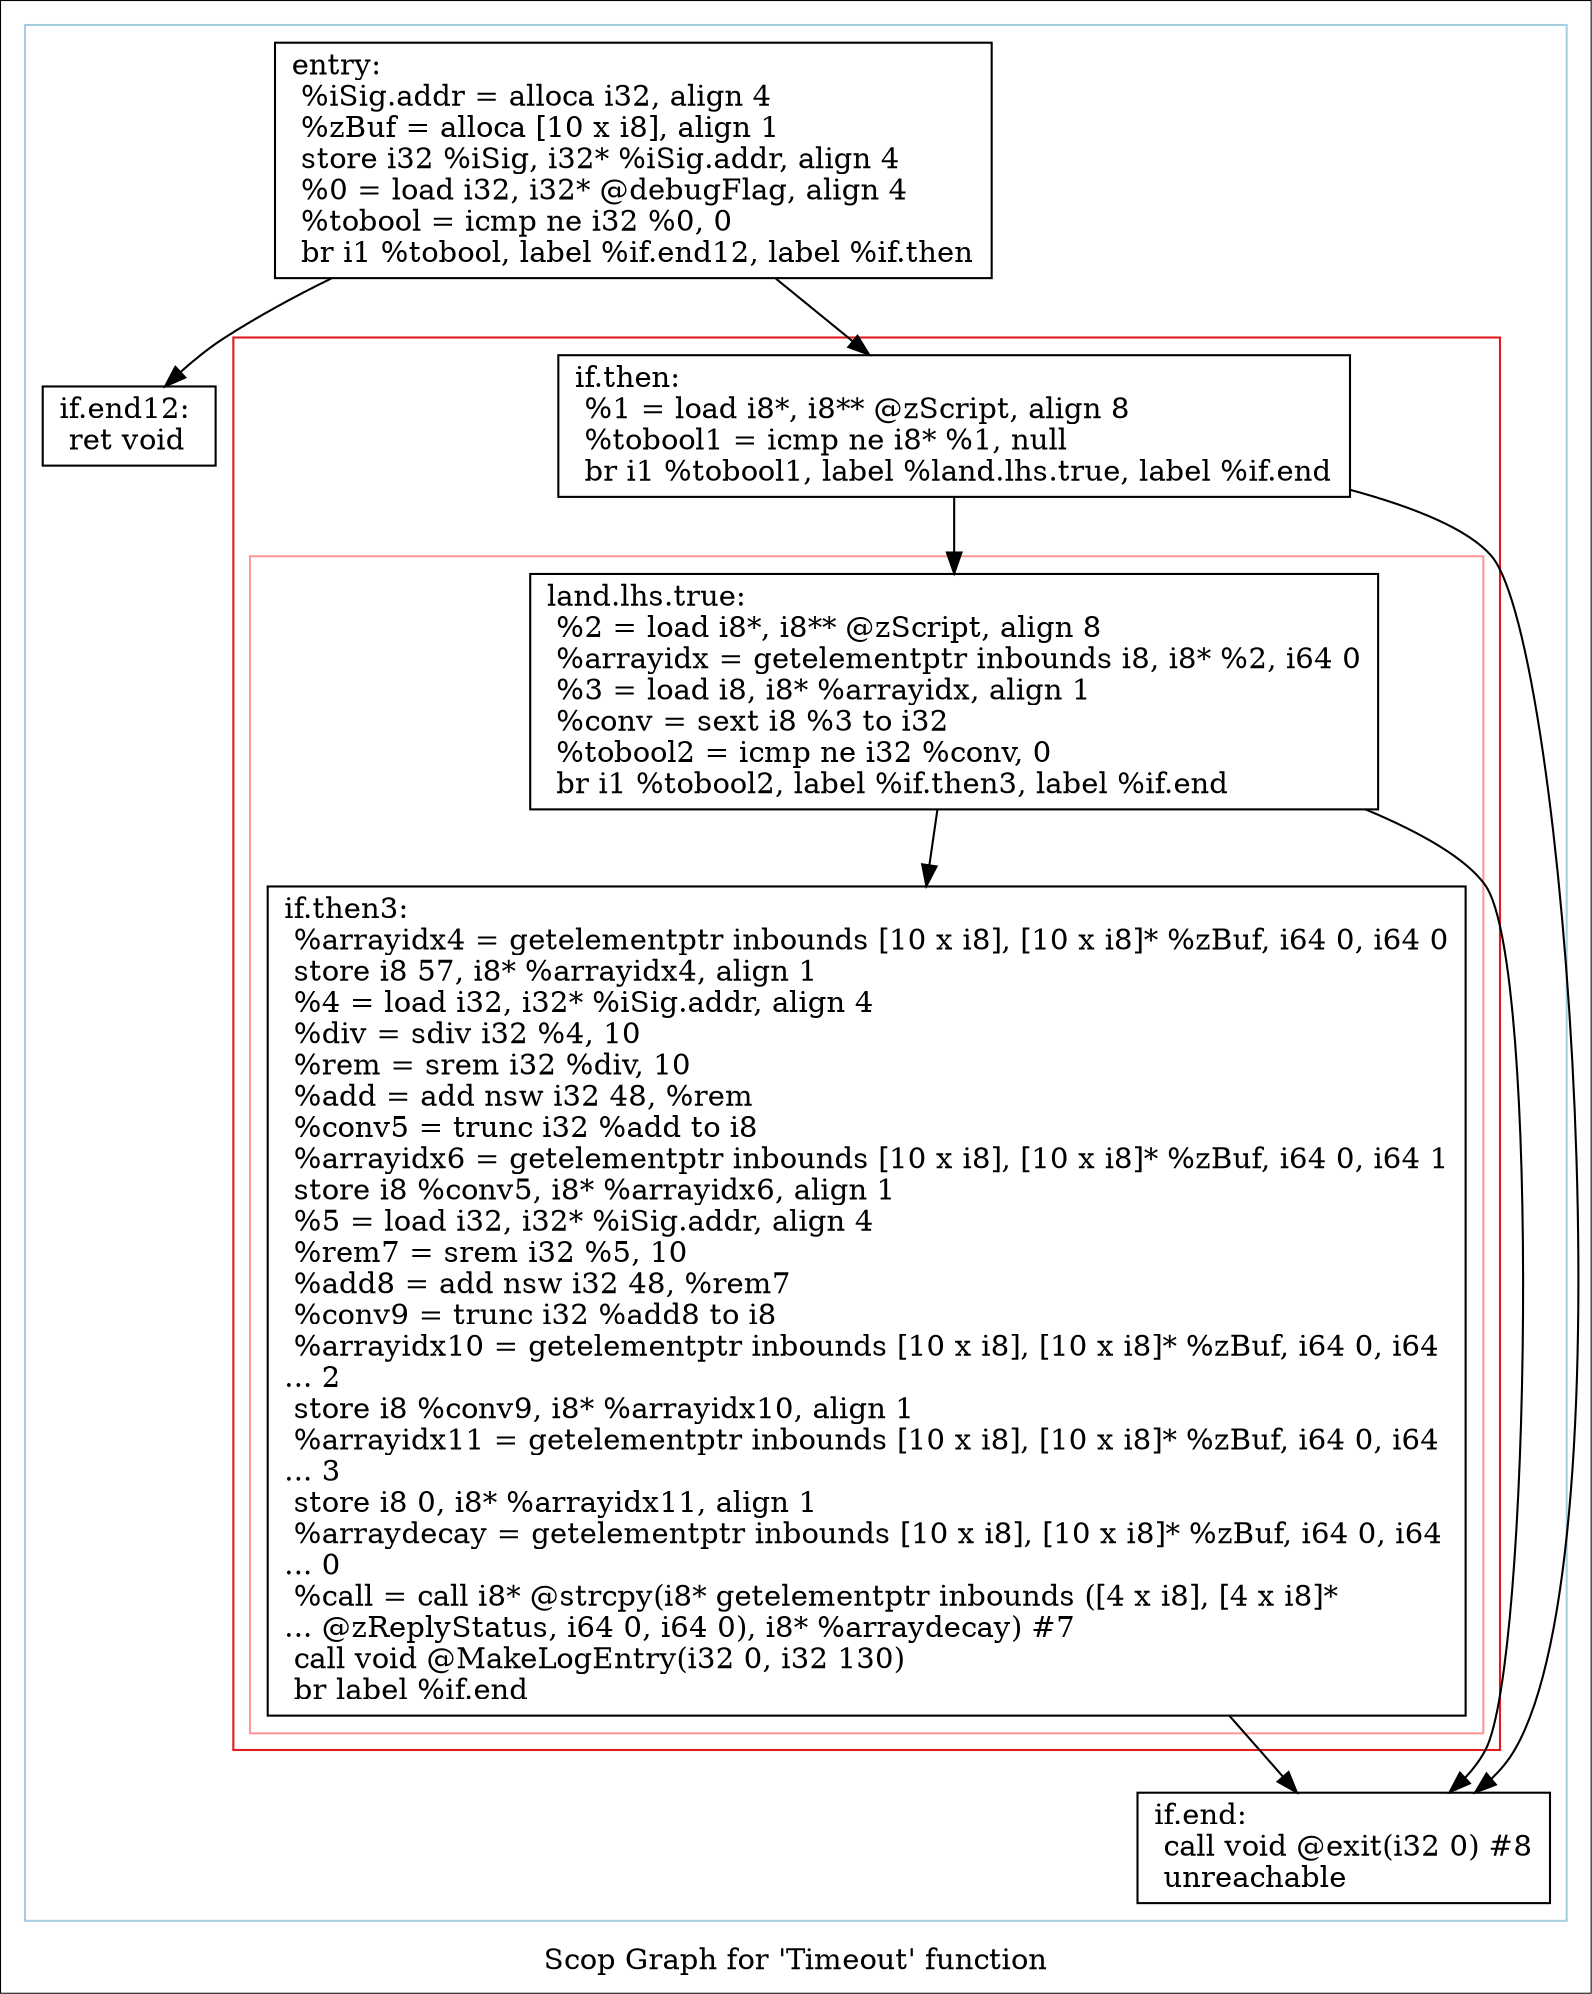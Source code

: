 digraph "Scop Graph for 'Timeout' function" {
	label="Scop Graph for 'Timeout' function";

	Node0x2033b60 [shape=record,label="{entry:\l  %iSig.addr = alloca i32, align 4\l  %zBuf = alloca [10 x i8], align 1\l  store i32 %iSig, i32* %iSig.addr, align 4\l  %0 = load i32, i32* @debugFlag, align 4\l  %tobool = icmp ne i32 %0, 0\l  br i1 %tobool, label %if.end12, label %if.then\l}"];
	Node0x2033b60 -> Node0x1fe8f40;
	Node0x2033b60 -> Node0x1ffa430;
	Node0x1fe8f40 [shape=record,label="{if.end12:                                         \l  ret void\l}"];
	Node0x1ffa430 [shape=record,label="{if.then:                                          \l  %1 = load i8*, i8** @zScript, align 8\l  %tobool1 = icmp ne i8* %1, null\l  br i1 %tobool1, label %land.lhs.true, label %if.end\l}"];
	Node0x1ffa430 -> Node0x20232f0;
	Node0x1ffa430 -> Node0x20087c0;
	Node0x20232f0 [shape=record,label="{land.lhs.true:                                    \l  %2 = load i8*, i8** @zScript, align 8\l  %arrayidx = getelementptr inbounds i8, i8* %2, i64 0\l  %3 = load i8, i8* %arrayidx, align 1\l  %conv = sext i8 %3 to i32\l  %tobool2 = icmp ne i32 %conv, 0\l  br i1 %tobool2, label %if.then3, label %if.end\l}"];
	Node0x20232f0 -> Node0x1ff4b70;
	Node0x20232f0 -> Node0x20087c0;
	Node0x1ff4b70 [shape=record,label="{if.then3:                                         \l  %arrayidx4 = getelementptr inbounds [10 x i8], [10 x i8]* %zBuf, i64 0, i64 0\l  store i8 57, i8* %arrayidx4, align 1\l  %4 = load i32, i32* %iSig.addr, align 4\l  %div = sdiv i32 %4, 10\l  %rem = srem i32 %div, 10\l  %add = add nsw i32 48, %rem\l  %conv5 = trunc i32 %add to i8\l  %arrayidx6 = getelementptr inbounds [10 x i8], [10 x i8]* %zBuf, i64 0, i64 1\l  store i8 %conv5, i8* %arrayidx6, align 1\l  %5 = load i32, i32* %iSig.addr, align 4\l  %rem7 = srem i32 %5, 10\l  %add8 = add nsw i32 48, %rem7\l  %conv9 = trunc i32 %add8 to i8\l  %arrayidx10 = getelementptr inbounds [10 x i8], [10 x i8]* %zBuf, i64 0, i64\l... 2\l  store i8 %conv9, i8* %arrayidx10, align 1\l  %arrayidx11 = getelementptr inbounds [10 x i8], [10 x i8]* %zBuf, i64 0, i64\l... 3\l  store i8 0, i8* %arrayidx11, align 1\l  %arraydecay = getelementptr inbounds [10 x i8], [10 x i8]* %zBuf, i64 0, i64\l... 0\l  %call = call i8* @strcpy(i8* getelementptr inbounds ([4 x i8], [4 x i8]*\l... @zReplyStatus, i64 0, i64 0), i8* %arraydecay) #7\l  call void @MakeLogEntry(i32 0, i32 130)\l  br label %if.end\l}"];
	Node0x1ff4b70 -> Node0x20087c0;
	Node0x20087c0 [shape=record,label="{if.end:                                           \l  call void @exit(i32 0) #8\l  unreachable\l}"];
	colorscheme = "paired12"
        subgraph cluster_0x20e8370 {
          label = "";
          style = solid;
          color = 1
          subgraph cluster_0x20e82f0 {
            label = "";
            style = solid;
            color = 6
            subgraph cluster_0x20e8270 {
              label = "";
              style = solid;
              color = 5
              Node0x20232f0;
              Node0x1ff4b70;
            }
            Node0x1ffa430;
          }
          Node0x2033b60;
          Node0x1fe8f40;
          Node0x20087c0;
        }
}
